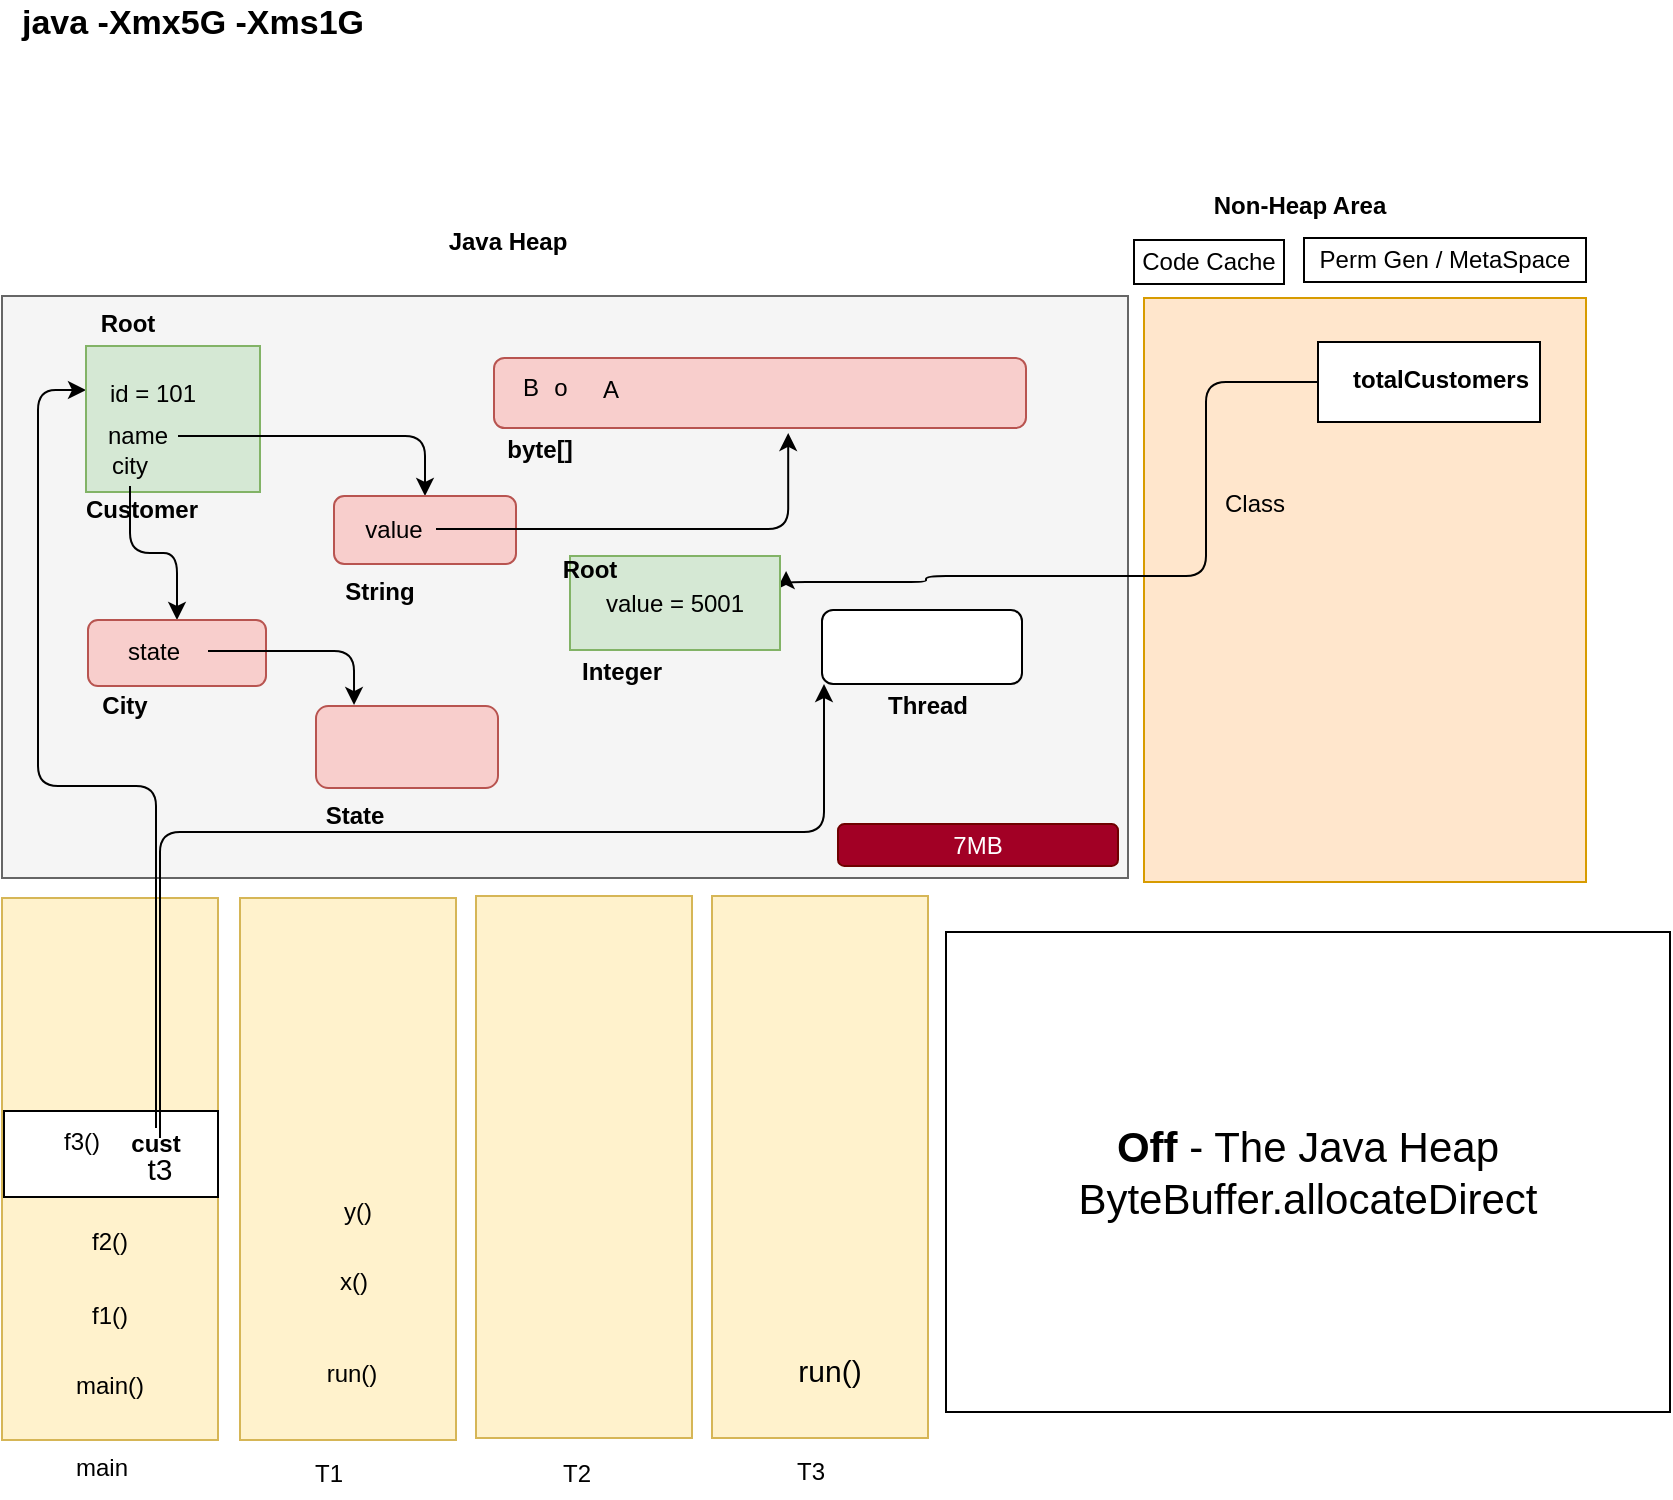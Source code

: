 <mxfile version="18.0.1" type="device" pages="9"><diagram id="_aOH7tMhLIJCi4zOKVMz" name="JVM"><mxGraphModel dx="1002" dy="730" grid="0" gridSize="10" guides="0" tooltips="1" connect="0" arrows="1" fold="1" page="1" pageScale="1" pageWidth="1169" pageHeight="827" math="0" shadow="0"><root><mxCell id="0"/><mxCell id="1" parent="0"/><mxCell id="mf7xWKiyVgu7ZV_wngL--5" value="" style="rounded=0;whiteSpace=wrap;html=1;fillColor=#fff2cc;strokeColor=#d6b656;" parent="1" vertex="1"><mxGeometry x="79" y="495" width="108" height="271" as="geometry"/></mxCell><mxCell id="mf7xWKiyVgu7ZV_wngL--15" value="" style="rounded=0;whiteSpace=wrap;html=1;" parent="1" vertex="1"><mxGeometry x="80" y="601.5" width="107" height="43" as="geometry"/></mxCell><mxCell id="mf7xWKiyVgu7ZV_wngL--1" value="" style="rounded=0;whiteSpace=wrap;html=1;fillColor=#f5f5f5;fontColor=#333333;strokeColor=#666666;" parent="1" vertex="1"><mxGeometry x="79" y="194" width="563" height="291" as="geometry"/></mxCell><mxCell id="mf7xWKiyVgu7ZV_wngL--2" value="Java Heap" style="text;html=1;strokeColor=none;fillColor=none;align=center;verticalAlign=middle;whiteSpace=wrap;rounded=0;fontStyle=1" parent="1" vertex="1"><mxGeometry x="286" y="152" width="92" height="30" as="geometry"/></mxCell><mxCell id="mf7xWKiyVgu7ZV_wngL--3" value="Non-Heap Area" style="text;html=1;strokeColor=none;fillColor=none;align=center;verticalAlign=middle;whiteSpace=wrap;rounded=0;fontStyle=1" parent="1" vertex="1"><mxGeometry x="639" y="134" width="178" height="30" as="geometry"/></mxCell><mxCell id="mf7xWKiyVgu7ZV_wngL--4" value="" style="rounded=0;whiteSpace=wrap;html=1;fillColor=#ffe6cc;strokeColor=#d79b00;" parent="1" vertex="1"><mxGeometry x="650" y="195" width="221" height="292" as="geometry"/></mxCell><mxCell id="mf7xWKiyVgu7ZV_wngL--6" value="main" style="text;html=1;strokeColor=none;fillColor=none;align=center;verticalAlign=middle;whiteSpace=wrap;rounded=0;" parent="1" vertex="1"><mxGeometry x="99" y="765" width="60" height="30" as="geometry"/></mxCell><mxCell id="mf7xWKiyVgu7ZV_wngL--7" value="" style="rounded=0;whiteSpace=wrap;html=1;fillColor=#fff2cc;strokeColor=#d6b656;" parent="1" vertex="1"><mxGeometry x="198" y="495" width="108" height="271" as="geometry"/></mxCell><mxCell id="mf7xWKiyVgu7ZV_wngL--8" value="T1" style="text;html=1;align=center;verticalAlign=middle;resizable=0;points=[];autosize=1;strokeColor=none;fillColor=none;" parent="1" vertex="1"><mxGeometry x="230" y="774" width="24" height="18" as="geometry"/></mxCell><mxCell id="mf7xWKiyVgu7ZV_wngL--9" value="" style="rounded=0;whiteSpace=wrap;html=1;fillColor=#fff2cc;strokeColor=#d6b656;" parent="1" vertex="1"><mxGeometry x="316" y="494" width="108" height="271" as="geometry"/></mxCell><mxCell id="mf7xWKiyVgu7ZV_wngL--10" value="T2" style="text;html=1;align=center;verticalAlign=middle;resizable=0;points=[];autosize=1;strokeColor=none;fillColor=none;" parent="1" vertex="1"><mxGeometry x="354" y="774" width="24" height="18" as="geometry"/></mxCell><mxCell id="mf7xWKiyVgu7ZV_wngL--11" value="main()" style="text;html=1;strokeColor=none;fillColor=none;align=center;verticalAlign=middle;whiteSpace=wrap;rounded=0;" parent="1" vertex="1"><mxGeometry x="103" y="724" width="60" height="30" as="geometry"/></mxCell><mxCell id="mf7xWKiyVgu7ZV_wngL--12" value="f1()" style="text;html=1;strokeColor=none;fillColor=none;align=center;verticalAlign=middle;whiteSpace=wrap;rounded=0;" parent="1" vertex="1"><mxGeometry x="103" y="689" width="60" height="30" as="geometry"/></mxCell><mxCell id="mf7xWKiyVgu7ZV_wngL--13" value="f2()" style="text;html=1;strokeColor=none;fillColor=none;align=center;verticalAlign=middle;whiteSpace=wrap;rounded=0;" parent="1" vertex="1"><mxGeometry x="103" y="652" width="60" height="30" as="geometry"/></mxCell><mxCell id="mf7xWKiyVgu7ZV_wngL--14" value="f3()" style="text;html=1;strokeColor=none;fillColor=none;align=center;verticalAlign=middle;whiteSpace=wrap;rounded=0;" parent="1" vertex="1"><mxGeometry x="89" y="595" width="60" height="43" as="geometry"/></mxCell><mxCell id="mf7xWKiyVgu7ZV_wngL--19" style="edgeStyle=orthogonalEdgeStyle;rounded=1;orthogonalLoop=1;jettySize=auto;html=1;" parent="1" source="mf7xWKiyVgu7ZV_wngL--16" target="mf7xWKiyVgu7ZV_wngL--17" edge="1"><mxGeometry relative="1" as="geometry"><Array as="points"><mxPoint x="156" y="439"/><mxPoint x="97" y="439"/><mxPoint x="97" y="241"/></Array></mxGeometry></mxCell><mxCell id="mf7xWKiyVgu7ZV_wngL--16" value="cust" style="text;html=1;strokeColor=none;fillColor=none;align=center;verticalAlign=middle;whiteSpace=wrap;rounded=0;fontStyle=1" parent="1" vertex="1"><mxGeometry x="138" y="610" width="36" height="16" as="geometry"/></mxCell><mxCell id="mf7xWKiyVgu7ZV_wngL--17" value="" style="rounded=0;whiteSpace=wrap;html=1;fillColor=#d5e8d4;strokeColor=#82b366;" parent="1" vertex="1"><mxGeometry x="121" y="219" width="87" height="73" as="geometry"/></mxCell><mxCell id="mf7xWKiyVgu7ZV_wngL--18" value="Customer" style="text;html=1;strokeColor=none;fillColor=none;align=center;verticalAlign=middle;whiteSpace=wrap;rounded=0;fontStyle=1" parent="1" vertex="1"><mxGeometry x="126" y="293" width="46" height="15" as="geometry"/></mxCell><mxCell id="mf7xWKiyVgu7ZV_wngL--21" value="id = 101" style="text;html=1;strokeColor=none;fillColor=none;align=center;verticalAlign=middle;whiteSpace=wrap;rounded=0;" parent="1" vertex="1"><mxGeometry x="125" y="233" width="59" height="20" as="geometry"/></mxCell><mxCell id="mf7xWKiyVgu7ZV_wngL--25" style="edgeStyle=orthogonalEdgeStyle;rounded=1;orthogonalLoop=1;jettySize=auto;html=1;" parent="1" source="mf7xWKiyVgu7ZV_wngL--22" target="mf7xWKiyVgu7ZV_wngL--23" edge="1"><mxGeometry relative="1" as="geometry"/></mxCell><mxCell id="mf7xWKiyVgu7ZV_wngL--22" value="name" style="text;html=1;strokeColor=none;fillColor=none;align=center;verticalAlign=middle;whiteSpace=wrap;rounded=0;" parent="1" vertex="1"><mxGeometry x="127" y="254" width="40" height="20" as="geometry"/></mxCell><mxCell id="mf7xWKiyVgu7ZV_wngL--23" value="" style="rounded=1;whiteSpace=wrap;html=1;fillColor=#f8cecc;strokeColor=#b85450;" parent="1" vertex="1"><mxGeometry x="245" y="294" width="91" height="34" as="geometry"/></mxCell><mxCell id="mf7xWKiyVgu7ZV_wngL--24" value="String" style="text;html=1;strokeColor=none;fillColor=none;align=center;verticalAlign=middle;whiteSpace=wrap;rounded=0;fontStyle=1" parent="1" vertex="1"><mxGeometry x="245" y="334" width="46" height="15" as="geometry"/></mxCell><mxCell id="mf7xWKiyVgu7ZV_wngL--28" style="edgeStyle=orthogonalEdgeStyle;rounded=1;orthogonalLoop=1;jettySize=auto;html=1;entryX=0.553;entryY=1.071;entryDx=0;entryDy=0;entryPerimeter=0;" parent="1" source="mf7xWKiyVgu7ZV_wngL--26" target="mf7xWKiyVgu7ZV_wngL--27" edge="1"><mxGeometry relative="1" as="geometry"/></mxCell><mxCell id="mf7xWKiyVgu7ZV_wngL--26" value="value" style="text;html=1;strokeColor=none;fillColor=none;align=center;verticalAlign=middle;whiteSpace=wrap;rounded=0;" parent="1" vertex="1"><mxGeometry x="254" y="303" width="42" height="15" as="geometry"/></mxCell><mxCell id="mf7xWKiyVgu7ZV_wngL--27" value="" style="rounded=1;whiteSpace=wrap;html=1;fillColor=#f8cecc;strokeColor=#b85450;" parent="1" vertex="1"><mxGeometry x="325" y="225" width="266" height="35" as="geometry"/></mxCell><mxCell id="mf7xWKiyVgu7ZV_wngL--29" value="B" style="text;html=1;strokeColor=none;fillColor=none;align=center;verticalAlign=middle;whiteSpace=wrap;rounded=0;" parent="1" vertex="1"><mxGeometry x="332" y="228" width="23" height="23" as="geometry"/></mxCell><mxCell id="mf7xWKiyVgu7ZV_wngL--30" value="o" style="text;html=1;strokeColor=none;fillColor=none;align=center;verticalAlign=middle;whiteSpace=wrap;rounded=0;" parent="1" vertex="1"><mxGeometry x="347" y="228" width="23" height="23" as="geometry"/></mxCell><mxCell id="mf7xWKiyVgu7ZV_wngL--31" value="A" style="text;html=1;strokeColor=none;fillColor=none;align=center;verticalAlign=middle;whiteSpace=wrap;rounded=0;" parent="1" vertex="1"><mxGeometry x="372" y="229" width="23" height="23" as="geometry"/></mxCell><mxCell id="mf7xWKiyVgu7ZV_wngL--32" value="byte[]" style="text;html=1;strokeColor=none;fillColor=none;align=center;verticalAlign=middle;whiteSpace=wrap;rounded=0;fontStyle=1" parent="1" vertex="1"><mxGeometry x="325" y="263" width="46" height="15" as="geometry"/></mxCell><mxCell id="mf7xWKiyVgu7ZV_wngL--41" value="" style="rounded=0;whiteSpace=wrap;html=1;" parent="1" vertex="1"><mxGeometry x="737" y="217" width="111" height="40" as="geometry"/></mxCell><mxCell id="mf7xWKiyVgu7ZV_wngL--42" value="Class" style="text;html=1;strokeColor=none;fillColor=none;align=center;verticalAlign=middle;whiteSpace=wrap;rounded=0;" parent="1" vertex="1"><mxGeometry x="679" y="288" width="53" height="20" as="geometry"/></mxCell><mxCell id="mf7xWKiyVgu7ZV_wngL--46" style="edgeStyle=orthogonalEdgeStyle;rounded=1;orthogonalLoop=1;jettySize=auto;html=1;entryX=1.029;entryY=0.16;entryDx=0;entryDy=0;entryPerimeter=0;" parent="1" source="mf7xWKiyVgu7ZV_wngL--41" target="mf7xWKiyVgu7ZV_wngL--47" edge="1"><mxGeometry relative="1" as="geometry"><Array as="points"><mxPoint x="681" y="334"/><mxPoint x="541" y="334"/><mxPoint x="541" y="337"/><mxPoint x="471" y="337"/></Array></mxGeometry></mxCell><mxCell id="mf7xWKiyVgu7ZV_wngL--43" value="totalCustomers" style="text;html=1;strokeColor=none;fillColor=none;align=center;verticalAlign=middle;whiteSpace=wrap;rounded=0;fontStyle=1" parent="1" vertex="1"><mxGeometry x="755" y="221" width="87" height="29" as="geometry"/></mxCell><mxCell id="mf7xWKiyVgu7ZV_wngL--47" value="value = 5001" style="rounded=0;whiteSpace=wrap;html=1;fillColor=#d5e8d4;strokeColor=#82b366;" parent="1" vertex="1"><mxGeometry x="363" y="324" width="105" height="47" as="geometry"/></mxCell><mxCell id="mf7xWKiyVgu7ZV_wngL--48" value="Integer" style="text;html=1;strokeColor=none;fillColor=none;align=center;verticalAlign=middle;whiteSpace=wrap;rounded=0;fontStyle=1" parent="1" vertex="1"><mxGeometry x="359" y="367" width="60" height="30" as="geometry"/></mxCell><mxCell id="mf7xWKiyVgu7ZV_wngL--52" style="edgeStyle=orthogonalEdgeStyle;rounded=1;orthogonalLoop=1;jettySize=auto;html=1;" parent="1" source="mf7xWKiyVgu7ZV_wngL--49" target="mf7xWKiyVgu7ZV_wngL--50" edge="1"><mxGeometry relative="1" as="geometry"/></mxCell><mxCell id="mf7xWKiyVgu7ZV_wngL--49" value="city" style="text;html=1;strokeColor=none;fillColor=none;align=center;verticalAlign=middle;whiteSpace=wrap;rounded=0;" parent="1" vertex="1"><mxGeometry x="123" y="269" width="40" height="20" as="geometry"/></mxCell><mxCell id="mf7xWKiyVgu7ZV_wngL--50" value="" style="rounded=1;whiteSpace=wrap;html=1;fillColor=#f8cecc;strokeColor=#b85450;" parent="1" vertex="1"><mxGeometry x="122" y="356" width="89" height="33" as="geometry"/></mxCell><mxCell id="mf7xWKiyVgu7ZV_wngL--51" value="State" style="text;html=1;strokeColor=none;fillColor=none;align=center;verticalAlign=middle;whiteSpace=wrap;rounded=0;fontStyle=1" parent="1" vertex="1"><mxGeometry x="238" y="445" width="35" height="17" as="geometry"/></mxCell><mxCell id="mf7xWKiyVgu7ZV_wngL--55" style="edgeStyle=orthogonalEdgeStyle;rounded=1;orthogonalLoop=1;jettySize=auto;html=1;entryX=0.209;entryY=-0.012;entryDx=0;entryDy=0;entryPerimeter=0;" parent="1" source="mf7xWKiyVgu7ZV_wngL--53" target="mf7xWKiyVgu7ZV_wngL--54" edge="1"><mxGeometry relative="1" as="geometry"/></mxCell><mxCell id="mf7xWKiyVgu7ZV_wngL--53" value="state" style="text;html=1;strokeColor=none;fillColor=none;align=center;verticalAlign=middle;whiteSpace=wrap;rounded=0;" parent="1" vertex="1"><mxGeometry x="128" y="363" width="54" height="17" as="geometry"/></mxCell><mxCell id="mf7xWKiyVgu7ZV_wngL--54" value="" style="rounded=1;whiteSpace=wrap;html=1;fillColor=#f8cecc;strokeColor=#b85450;" parent="1" vertex="1"><mxGeometry x="236" y="399" width="91" height="41" as="geometry"/></mxCell><mxCell id="mf7xWKiyVgu7ZV_wngL--56" value="City" style="text;html=1;strokeColor=none;fillColor=none;align=center;verticalAlign=middle;whiteSpace=wrap;rounded=0;fontStyle=1" parent="1" vertex="1"><mxGeometry x="123" y="390" width="35" height="17" as="geometry"/></mxCell><mxCell id="mf7xWKiyVgu7ZV_wngL--60" value="7MB" style="rounded=1;whiteSpace=wrap;html=1;fillColor=#a20025;fontColor=#ffffff;strokeColor=#6F0000;" parent="1" vertex="1"><mxGeometry x="497" y="458" width="140" height="21" as="geometry"/></mxCell><mxCell id="mf7xWKiyVgu7ZV_wngL--61" value="run()" style="text;html=1;strokeColor=none;fillColor=none;align=center;verticalAlign=middle;whiteSpace=wrap;rounded=0;" parent="1" vertex="1"><mxGeometry x="224" y="718" width="60" height="30" as="geometry"/></mxCell><mxCell id="mf7xWKiyVgu7ZV_wngL--62" value="x()" style="text;html=1;strokeColor=none;fillColor=none;align=center;verticalAlign=middle;whiteSpace=wrap;rounded=0;" parent="1" vertex="1"><mxGeometry x="225" y="672" width="60" height="30" as="geometry"/></mxCell><mxCell id="mf7xWKiyVgu7ZV_wngL--63" value="y()" style="text;html=1;strokeColor=none;fillColor=none;align=center;verticalAlign=middle;whiteSpace=wrap;rounded=0;" parent="1" vertex="1"><mxGeometry x="227" y="637" width="60" height="30" as="geometry"/></mxCell><mxCell id="mf7xWKiyVgu7ZV_wngL--64" value="Root" style="text;html=1;strokeColor=none;fillColor=none;align=center;verticalAlign=middle;whiteSpace=wrap;rounded=0;fontStyle=1" parent="1" vertex="1"><mxGeometry x="348" y="319" width="50" height="24" as="geometry"/></mxCell><mxCell id="mf7xWKiyVgu7ZV_wngL--65" value="Root" style="text;html=1;strokeColor=none;fillColor=none;align=center;verticalAlign=middle;whiteSpace=wrap;rounded=0;fontStyle=1" parent="1" vertex="1"><mxGeometry x="117" y="196" width="50" height="24" as="geometry"/></mxCell><mxCell id="mf7xWKiyVgu7ZV_wngL--74" value="java -Xmx5G -Xms1G" style="text;html=1;align=center;verticalAlign=middle;resizable=0;points=[];autosize=1;strokeColor=none;fillColor=none;fontStyle=1;fontSize=17;" parent="1" vertex="1"><mxGeometry x="83" y="46" width="181" height="24" as="geometry"/></mxCell><mxCell id="WkjE1OmrcXwxx-agk501-1" value="&lt;b&gt;Off&lt;/b&gt; - The Java Heap&lt;br&gt;ByteBuffer.allocateDirect" style="rounded=0;whiteSpace=wrap;html=1;fontSize=21;" parent="1" vertex="1"><mxGeometry x="551" y="512" width="362" height="240" as="geometry"/></mxCell><mxCell id="PuN6cJTosjOUy2XF1cII-1" value="Code Cache" style="rounded=0;whiteSpace=wrap;html=1;" parent="1" vertex="1"><mxGeometry x="645" y="166" width="75" height="22" as="geometry"/></mxCell><mxCell id="PuN6cJTosjOUy2XF1cII-2" value="Perm Gen / MetaSpace" style="rounded=0;whiteSpace=wrap;html=1;" parent="1" vertex="1"><mxGeometry x="730" y="165" width="141" height="22" as="geometry"/></mxCell><mxCell id="5XHx7COh2IqFY0PI6lME-1" value="" style="rounded=1;whiteSpace=wrap;html=1;fontSize=15;" parent="1" vertex="1"><mxGeometry x="489" y="351" width="100" height="37" as="geometry"/></mxCell><mxCell id="5XHx7COh2IqFY0PI6lME-4" style="edgeStyle=orthogonalEdgeStyle;rounded=1;orthogonalLoop=1;jettySize=auto;html=1;fontSize=15;" parent="1" source="5XHx7COh2IqFY0PI6lME-2" target="5XHx7COh2IqFY0PI6lME-1" edge="1"><mxGeometry relative="1" as="geometry"><Array as="points"><mxPoint x="158" y="462"/><mxPoint x="490" y="462"/></Array></mxGeometry></mxCell><mxCell id="5XHx7COh2IqFY0PI6lME-2" value="t3" style="text;html=1;strokeColor=none;fillColor=none;align=center;verticalAlign=middle;whiteSpace=wrap;rounded=0;fontSize=15;" parent="1" vertex="1"><mxGeometry x="128" y="615" width="60" height="30" as="geometry"/></mxCell><mxCell id="5XHx7COh2IqFY0PI6lME-5" value="Thread" style="text;html=1;strokeColor=none;fillColor=none;align=center;verticalAlign=middle;whiteSpace=wrap;rounded=0;fontStyle=1" parent="1" vertex="1"><mxGeometry x="512" y="384" width="60" height="30" as="geometry"/></mxCell><mxCell id="5XHx7COh2IqFY0PI6lME-6" value="" style="rounded=0;whiteSpace=wrap;html=1;fillColor=#fff2cc;strokeColor=#d6b656;" parent="1" vertex="1"><mxGeometry x="434" y="494" width="108" height="271" as="geometry"/></mxCell><mxCell id="5XHx7COh2IqFY0PI6lME-7" value="T3" style="text;html=1;align=center;verticalAlign=middle;resizable=0;points=[];autosize=1;strokeColor=none;fillColor=none;" parent="1" vertex="1"><mxGeometry x="471" y="773" width="24" height="18" as="geometry"/></mxCell><mxCell id="5XHx7COh2IqFY0PI6lME-8" value="run()" style="text;html=1;strokeColor=none;fillColor=none;align=center;verticalAlign=middle;whiteSpace=wrap;rounded=0;fontSize=15;" parent="1" vertex="1"><mxGeometry x="463" y="716" width="60" height="30" as="geometry"/></mxCell></root></mxGraphModel></diagram><diagram id="FqjEsy4EiaW3UTYWrzRO" name="generational-gc"><mxGraphModel dx="1002" dy="730" grid="0" gridSize="10" guides="0" tooltips="1" connect="0" arrows="1" fold="1" page="1" pageScale="1" pageWidth="1169" pageHeight="827" math="0" shadow="0"><root><mxCell id="0"/><mxCell id="1" parent="0"/><mxCell id="2vY9HH6QmVgYQv7Lm1SS-1" value="" style="rounded=0;whiteSpace=wrap;html=1;fillColor=#fff2cc;strokeColor=#d6b656;" parent="1" vertex="1"><mxGeometry x="96" y="440" width="108" height="271" as="geometry"/></mxCell><mxCell id="2vY9HH6QmVgYQv7Lm1SS-2" value="" style="rounded=0;whiteSpace=wrap;html=1;" parent="1" vertex="1"><mxGeometry x="97" y="546.5" width="107" height="43" as="geometry"/></mxCell><mxCell id="2vY9HH6QmVgYQv7Lm1SS-4" value="Java Heap" style="text;html=1;strokeColor=none;fillColor=none;align=center;verticalAlign=middle;whiteSpace=wrap;rounded=0;fontStyle=1" parent="1" vertex="1"><mxGeometry x="320" y="105" width="92" height="30" as="geometry"/></mxCell><mxCell id="2vY9HH6QmVgYQv7Lm1SS-5" value="Non-Heap Area" style="text;html=1;strokeColor=none;fillColor=none;align=center;verticalAlign=middle;whiteSpace=wrap;rounded=0;fontStyle=1" parent="1" vertex="1"><mxGeometry x="639" y="103" width="178" height="30" as="geometry"/></mxCell><mxCell id="2vY9HH6QmVgYQv7Lm1SS-6" value="" style="rounded=0;whiteSpace=wrap;html=1;fillColor=#ffe6cc;strokeColor=#d79b00;" parent="1" vertex="1"><mxGeometry x="667" y="140" width="159" height="292" as="geometry"/></mxCell><mxCell id="2vY9HH6QmVgYQv7Lm1SS-7" value="main" style="text;html=1;strokeColor=none;fillColor=none;align=center;verticalAlign=middle;whiteSpace=wrap;rounded=0;" parent="1" vertex="1"><mxGeometry x="116" y="710" width="60" height="30" as="geometry"/></mxCell><mxCell id="2vY9HH6QmVgYQv7Lm1SS-8" value="" style="rounded=0;whiteSpace=wrap;html=1;fillColor=#fff2cc;strokeColor=#d6b656;" parent="1" vertex="1"><mxGeometry x="215" y="440" width="108" height="271" as="geometry"/></mxCell><mxCell id="2vY9HH6QmVgYQv7Lm1SS-9" value="T1" style="text;html=1;align=center;verticalAlign=middle;resizable=0;points=[];autosize=1;strokeColor=none;fillColor=none;" parent="1" vertex="1"><mxGeometry x="247" y="719" width="24" height="18" as="geometry"/></mxCell><mxCell id="2vY9HH6QmVgYQv7Lm1SS-10" value="" style="rounded=0;whiteSpace=wrap;html=1;fillColor=#fff2cc;strokeColor=#d6b656;" parent="1" vertex="1"><mxGeometry x="333" y="439" width="108" height="271" as="geometry"/></mxCell><mxCell id="2vY9HH6QmVgYQv7Lm1SS-11" value="T2" style="text;html=1;align=center;verticalAlign=middle;resizable=0;points=[];autosize=1;strokeColor=none;fillColor=none;" parent="1" vertex="1"><mxGeometry x="371" y="719" width="24" height="18" as="geometry"/></mxCell><mxCell id="2vY9HH6QmVgYQv7Lm1SS-12" value="main()" style="text;html=1;strokeColor=none;fillColor=none;align=center;verticalAlign=middle;whiteSpace=wrap;rounded=0;" parent="1" vertex="1"><mxGeometry x="120" y="669" width="60" height="30" as="geometry"/></mxCell><mxCell id="2vY9HH6QmVgYQv7Lm1SS-13" value="f1()" style="text;html=1;strokeColor=none;fillColor=none;align=center;verticalAlign=middle;whiteSpace=wrap;rounded=0;" parent="1" vertex="1"><mxGeometry x="120" y="634" width="60" height="30" as="geometry"/></mxCell><mxCell id="2vY9HH6QmVgYQv7Lm1SS-14" value="f2()" style="text;html=1;strokeColor=none;fillColor=none;align=center;verticalAlign=middle;whiteSpace=wrap;rounded=0;" parent="1" vertex="1"><mxGeometry x="120" y="597" width="60" height="30" as="geometry"/></mxCell><mxCell id="2vY9HH6QmVgYQv7Lm1SS-15" value="f3()" style="text;html=1;strokeColor=none;fillColor=none;align=center;verticalAlign=middle;whiteSpace=wrap;rounded=0;" parent="1" vertex="1"><mxGeometry x="106" y="553" width="60" height="30" as="geometry"/></mxCell><mxCell id="2vY9HH6QmVgYQv7Lm1SS-17" value="cust" style="text;html=1;strokeColor=none;fillColor=none;align=center;verticalAlign=middle;whiteSpace=wrap;rounded=0;fontStyle=1" parent="1" vertex="1"><mxGeometry x="155" y="560" width="36" height="16" as="geometry"/></mxCell><mxCell id="2vY9HH6QmVgYQv7Lm1SS-32" value="" style="rounded=0;whiteSpace=wrap;html=1;" parent="1" vertex="1"><mxGeometry x="674" y="165" width="148" height="65" as="geometry"/></mxCell><mxCell id="2vY9HH6QmVgYQv7Lm1SS-33" value="Class" style="text;html=1;strokeColor=none;fillColor=none;align=center;verticalAlign=middle;whiteSpace=wrap;rounded=0;" parent="1" vertex="1"><mxGeometry x="676" y="231" width="53" height="20" as="geometry"/></mxCell><mxCell id="2vY9HH6QmVgYQv7Lm1SS-35" value="totalCustomers" style="text;html=1;strokeColor=none;fillColor=none;align=center;verticalAlign=middle;whiteSpace=wrap;rounded=0;fontStyle=1" parent="1" vertex="1"><mxGeometry x="695" y="178" width="87" height="29" as="geometry"/></mxCell><mxCell id="2vY9HH6QmVgYQv7Lm1SS-47" value="run()" style="text;html=1;strokeColor=none;fillColor=none;align=center;verticalAlign=middle;whiteSpace=wrap;rounded=0;" parent="1" vertex="1"><mxGeometry x="241" y="663" width="60" height="30" as="geometry"/></mxCell><mxCell id="2vY9HH6QmVgYQv7Lm1SS-48" value="x()" style="text;html=1;strokeColor=none;fillColor=none;align=center;verticalAlign=middle;whiteSpace=wrap;rounded=0;" parent="1" vertex="1"><mxGeometry x="242" y="617" width="60" height="30" as="geometry"/></mxCell><mxCell id="2vY9HH6QmVgYQv7Lm1SS-49" value="y()" style="text;html=1;strokeColor=none;fillColor=none;align=center;verticalAlign=middle;whiteSpace=wrap;rounded=0;fontStyle=1" parent="1" vertex="1"><mxGeometry x="244" y="582" width="60" height="30" as="geometry"/></mxCell><mxCell id="2vY9HH6QmVgYQv7Lm1SS-52" value="java -Xmx5G -Xms1G" style="text;html=1;align=center;verticalAlign=middle;resizable=0;points=[];autosize=1;strokeColor=none;fillColor=none;fontStyle=1;fontSize=17;" parent="1" vertex="1"><mxGeometry x="109" y="36" width="181" height="24" as="geometry"/></mxCell><mxCell id="2vY9HH6QmVgYQv7Lm1SS-54" value="" style="rounded=0;whiteSpace=wrap;html=1;fontSize=17;" parent="1" vertex="1"><mxGeometry x="96" y="142" width="563" height="290" as="geometry"/></mxCell><mxCell id="2vY9HH6QmVgYQv7Lm1SS-55" value="" style="rounded=0;whiteSpace=wrap;html=1;fontSize=17;" parent="1" vertex="1"><mxGeometry x="100" y="147" width="160" height="280" as="geometry"/></mxCell><mxCell id="2vY9HH6QmVgYQv7Lm1SS-56" value="" style="rounded=0;whiteSpace=wrap;html=1;fontSize=17;" parent="1" vertex="1"><mxGeometry x="263" y="147" width="392" height="280" as="geometry"/></mxCell><mxCell id="2vY9HH6QmVgYQv7Lm1SS-57" value="Young Generation (Minor GC)" style="text;html=1;strokeColor=none;fillColor=none;align=center;verticalAlign=middle;whiteSpace=wrap;rounded=0;fontSize=12;" parent="1" vertex="1"><mxGeometry x="128" y="154" width="104" height="30" as="geometry"/></mxCell><mxCell id="2vY9HH6QmVgYQv7Lm1SS-58" value="Tenured Generation (Major GC)" style="text;html=1;strokeColor=none;fillColor=none;align=center;verticalAlign=middle;whiteSpace=wrap;rounded=0;fontSize=12;" parent="1" vertex="1"><mxGeometry x="370" y="154" width="177" height="30" as="geometry"/></mxCell><mxCell id="2vY9HH6QmVgYQv7Lm1SS-59" value="" style="rounded=0;whiteSpace=wrap;html=1;fontSize=12;" parent="1" vertex="1"><mxGeometry x="106" y="187" width="60" height="236" as="geometry"/></mxCell><mxCell id="2vY9HH6QmVgYQv7Lm1SS-60" value="" style="rounded=0;whiteSpace=wrap;html=1;fontSize=12;" parent="1" vertex="1"><mxGeometry x="170" y="187" width="40" height="236" as="geometry"/></mxCell><mxCell id="2vY9HH6QmVgYQv7Lm1SS-61" value="" style="rounded=0;whiteSpace=wrap;html=1;fontSize=12;" parent="1" vertex="1"><mxGeometry x="215" y="187" width="40" height="236" as="geometry"/></mxCell><mxCell id="2vY9HH6QmVgYQv7Lm1SS-62" value="Eden" style="text;html=1;strokeColor=none;fillColor=none;align=center;verticalAlign=middle;whiteSpace=wrap;rounded=0;fontSize=12;" parent="1" vertex="1"><mxGeometry x="106" y="193" width="57" height="19" as="geometry"/></mxCell><mxCell id="2vY9HH6QmVgYQv7Lm1SS-63" value="S1" style="text;html=1;strokeColor=none;fillColor=none;align=center;verticalAlign=middle;whiteSpace=wrap;rounded=0;fontSize=12;" parent="1" vertex="1"><mxGeometry x="161.5" y="193" width="57" height="19" as="geometry"/></mxCell><mxCell id="2vY9HH6QmVgYQv7Lm1SS-64" value="S2" style="text;html=1;strokeColor=none;fillColor=none;align=center;verticalAlign=middle;whiteSpace=wrap;rounded=0;fontSize=12;" parent="1" vertex="1"><mxGeometry x="206.5" y="193" width="57" height="19" as="geometry"/></mxCell><mxCell id="2vY9HH6QmVgYQv7Lm1SS-83" value="" style="ellipse;whiteSpace=wrap;html=1;aspect=fixed;fontSize=12;" parent="1" vertex="1"><mxGeometry x="227" y="234" width="22" height="22" as="geometry"/></mxCell><mxCell id="2vY9HH6QmVgYQv7Lm1SS-84" value="" style="ellipse;whiteSpace=wrap;html=1;aspect=fixed;fontSize=12;" parent="1" vertex="1"><mxGeometry x="225" y="266" width="22" height="22" as="geometry"/></mxCell><mxCell id="2vY9HH6QmVgYQv7Lm1SS-85" value="" style="ellipse;whiteSpace=wrap;html=1;aspect=fixed;fontSize=12;" parent="1" vertex="1"><mxGeometry x="235" y="276" width="22" height="22" as="geometry"/></mxCell><mxCell id="2vY9HH6QmVgYQv7Lm1SS-86" value="" style="ellipse;whiteSpace=wrap;html=1;aspect=fixed;fontSize=12;" parent="1" vertex="1"><mxGeometry x="226" y="303" width="22" height="22" as="geometry"/></mxCell><mxCell id="2vY9HH6QmVgYQv7Lm1SS-87" value="" style="ellipse;whiteSpace=wrap;html=1;aspect=fixed;fontSize=12;" parent="1" vertex="1"><mxGeometry x="226" y="334" width="22" height="22" as="geometry"/></mxCell><mxCell id="2vY9HH6QmVgYQv7Lm1SS-88" value="" style="ellipse;whiteSpace=wrap;html=1;aspect=fixed;fontSize=12;" parent="1" vertex="1"><mxGeometry x="236" y="344" width="22" height="22" as="geometry"/></mxCell><mxCell id="2vY9HH6QmVgYQv7Lm1SS-89" value="" style="ellipse;whiteSpace=wrap;html=1;aspect=fixed;fontSize=12;" parent="1" vertex="1"><mxGeometry x="551" y="346" width="22" height="22" as="geometry"/></mxCell><mxCell id="2vY9HH6QmVgYQv7Lm1SS-90" value="" style="ellipse;whiteSpace=wrap;html=1;aspect=fixed;fontSize=12;" parent="1" vertex="1"><mxGeometry x="505" y="357" width="22" height="22" as="geometry"/></mxCell><mxCell id="2vY9HH6QmVgYQv7Lm1SS-91" value="" style="ellipse;whiteSpace=wrap;html=1;aspect=fixed;fontSize=12;" parent="1" vertex="1"><mxGeometry x="515" y="308" width="22" height="22" as="geometry"/></mxCell><mxCell id="2vY9HH6QmVgYQv7Lm1SS-92" value="" style="ellipse;whiteSpace=wrap;html=1;aspect=fixed;fontSize=12;" parent="1" vertex="1"><mxGeometry x="567" y="304" width="22" height="22" as="geometry"/></mxCell><mxCell id="2vY9HH6QmVgYQv7Lm1SS-93" value="" style="ellipse;whiteSpace=wrap;html=1;aspect=fixed;fontSize=12;" parent="1" vertex="1"><mxGeometry x="526" y="334" width="22" height="22" as="geometry"/></mxCell><mxCell id="Ri0HaDVmd4IyzquF5sjM-1" value="" style="rounded=0;whiteSpace=wrap;html=1;fontSize=21;" parent="1" vertex="1"><mxGeometry x="297" y="206" width="120" height="60" as="geometry"/></mxCell><mxCell id="Ri0HaDVmd4IyzquF5sjM-2" value="Counter" style="text;html=1;strokeColor=none;fillColor=none;align=center;verticalAlign=middle;whiteSpace=wrap;rounded=0;fontSize=15;" parent="1" vertex="1"><mxGeometry x="304" y="266" width="54" height="24" as="geometry"/></mxCell><mxCell id="Ri0HaDVmd4IyzquF5sjM-3" value="count = 51" style="text;html=1;strokeColor=none;fillColor=none;align=center;verticalAlign=middle;whiteSpace=wrap;rounded=0;fontSize=14;fontStyle=0" parent="1" vertex="1"><mxGeometry x="310" y="215" width="73" height="25" as="geometry"/></mxCell><mxCell id="Ri0HaDVmd4IyzquF5sjM-4" value="" style="rounded=0;whiteSpace=wrap;html=1;fontSize=14;" parent="1" vertex="1"><mxGeometry x="531" y="508" width="220" height="150" as="geometry"/></mxCell><mxCell id="Ri0HaDVmd4IyzquF5sjM-5" value="Processor" style="text;html=1;align=center;verticalAlign=middle;resizable=0;points=[];autosize=1;strokeColor=none;fillColor=none;fontSize=14;" parent="1" vertex="1"><mxGeometry x="464" y="447" width="73" height="21" as="geometry"/></mxCell><mxCell id="Ri0HaDVmd4IyzquF5sjM-6" value="Core-1" style="ellipse;whiteSpace=wrap;html=1;aspect=fixed;fontSize=14;" parent="1" vertex="1"><mxGeometry x="568" y="522" width="55" height="55" as="geometry"/></mxCell><mxCell id="Ri0HaDVmd4IyzquF5sjM-7" value="Core-2" style="ellipse;whiteSpace=wrap;html=1;aspect=fixed;fontSize=14;" parent="1" vertex="1"><mxGeometry x="655" y="525" width="55" height="55" as="geometry"/></mxCell><mxCell id="Ri0HaDVmd4IyzquF5sjM-8" value="Core-3" style="ellipse;whiteSpace=wrap;html=1;aspect=fixed;fontSize=14;" parent="1" vertex="1"><mxGeometry x="571" y="594" width="55" height="55" as="geometry"/></mxCell><mxCell id="Ri0HaDVmd4IyzquF5sjM-9" value="Core-4" style="ellipse;whiteSpace=wrap;html=1;aspect=fixed;fontSize=14;" parent="1" vertex="1"><mxGeometry x="654" y="592" width="55" height="55" as="geometry"/></mxCell><mxCell id="Ri0HaDVmd4IyzquF5sjM-10" value="&lt;font style=&quot;font-size: 12px;&quot;&gt;64 Bit Register&lt;/font&gt;" style="rounded=1;whiteSpace=wrap;html=1;fontSize=14;" parent="1" vertex="1"><mxGeometry x="531" y="467" width="219" height="21" as="geometry"/></mxCell><mxCell id="Ri0HaDVmd4IyzquF5sjM-11" value="A L U" style="rounded=1;whiteSpace=wrap;html=1;fontSize=12;horizontal=0;" parent="1" vertex="1"><mxGeometry x="777" y="480" width="61" height="177" as="geometry"/></mxCell><mxCell id="Ri0HaDVmd4IyzquF5sjM-12" value="Control Unit" style="rounded=1;whiteSpace=wrap;html=1;fontSize=12;horizontal=0;" parent="1" vertex="1"><mxGeometry x="465" y="482" width="61" height="177" as="geometry"/></mxCell><mxCell id="Ri0HaDVmd4IyzquF5sjM-13" value="Hard Disk" style="rounded=1;whiteSpace=wrap;html=1;fontSize=12;" parent="1" vertex="1"><mxGeometry x="839" y="138" width="120" height="60" as="geometry"/></mxCell><mxCell id="Ri0HaDVmd4IyzquF5sjM-14" value="Pen Drive" style="rounded=1;whiteSpace=wrap;html=1;fontSize=12;" parent="1" vertex="1"><mxGeometry x="839" y="214" width="120" height="60" as="geometry"/></mxCell><mxCell id="Ri0HaDVmd4IyzquF5sjM-15" value="50" style="text;html=1;align=center;verticalAlign=middle;resizable=0;points=[];autosize=1;strokeColor=none;fillColor=none;fontSize=12;" parent="1" vertex="1"><mxGeometry x="681" y="469" width="24" height="18" as="geometry"/></mxCell><mxCell id="Ri0HaDVmd4IyzquF5sjM-16" value="iadd" style="text;html=1;align=center;verticalAlign=middle;resizable=0;points=[];autosize=1;strokeColor=none;fillColor=none;fontSize=12;" parent="1" vertex="1"><mxGeometry x="702" y="468" width="33" height="18" as="geometry"/></mxCell><mxCell id="Ri0HaDVmd4IyzquF5sjM-17" value="51" style="text;html=1;align=center;verticalAlign=middle;resizable=0;points=[];autosize=1;strokeColor=none;fillColor=none;fontSize=12;" parent="1" vertex="1"><mxGeometry x="730" y="468" width="24" height="18" as="geometry"/></mxCell><mxCell id="Ri0HaDVmd4IyzquF5sjM-18" value="L3" style="rounded=1;whiteSpace=wrap;html=1;fontSize=12;" parent="1" vertex="1"><mxGeometry x="722" y="495" width="37" height="25" as="geometry"/></mxCell><mxCell id="Ri0HaDVmd4IyzquF5sjM-19" value="L2" style="rounded=1;whiteSpace=wrap;html=1;fontSize=12;" parent="1" vertex="1"><mxGeometry x="557" y="518" width="37" height="25" as="geometry"/></mxCell><mxCell id="Ri0HaDVmd4IyzquF5sjM-20" value="L2" style="rounded=1;whiteSpace=wrap;html=1;fontSize=12;" parent="1" vertex="1"><mxGeometry x="652" y="515" width="37" height="25" as="geometry"/></mxCell><mxCell id="Ri0HaDVmd4IyzquF5sjM-21" value="L2" style="rounded=1;whiteSpace=wrap;html=1;fontSize=12;" parent="1" vertex="1"><mxGeometry x="592" y="588" width="37" height="25" as="geometry"/></mxCell><mxCell id="Ri0HaDVmd4IyzquF5sjM-22" value="L2" style="rounded=1;whiteSpace=wrap;html=1;fontSize=12;" parent="1" vertex="1"><mxGeometry x="676" y="584" width="37" height="25" as="geometry"/></mxCell><mxCell id="Ri0HaDVmd4IyzquF5sjM-23" value="cache miss" style="text;html=1;align=center;verticalAlign=middle;resizable=0;points=[];autosize=1;strokeColor=none;fillColor=none;fontSize=12;" parent="1" vertex="1"><mxGeometry x="867" y="454" width="70" height="18" as="geometry"/></mxCell><mxCell id="Ri0HaDVmd4IyzquF5sjM-24" value="" style="rounded=1;whiteSpace=wrap;html=1;fontSize=12;fillColor=#a20025;fontColor=#ffffff;strokeColor=#6F0000;" parent="1" vertex="1"><mxGeometry x="612" y="511" width="6" height="74" as="geometry"/></mxCell><mxCell id="Ri0HaDVmd4IyzquF5sjM-25" value="" style="rounded=1;whiteSpace=wrap;html=1;fontSize=12;fillColor=#a20025;fontColor=#ffffff;strokeColor=#6F0000;" parent="1" vertex="1"><mxGeometry x="696" y="511" width="6" height="74" as="geometry"/></mxCell><mxCell id="XpLjhR8YAU08QxWo0hXy-1" value="Copy Collector" style="text;html=1;align=center;verticalAlign=middle;resizable=0;points=[];autosize=1;strokeColor=none;fillColor=none;" parent="1" vertex="1"><mxGeometry x="128" y="116" width="89" height="18" as="geometry"/></mxCell><mxCell id="XpLjhR8YAU08QxWo0hXy-2" value="Mark Sweep" style="text;html=1;align=center;verticalAlign=middle;resizable=0;points=[];autosize=1;strokeColor=none;fillColor=none;" parent="1" vertex="1"><mxGeometry x="485" y="116" width="77" height="18" as="geometry"/></mxCell><mxCell id="ozgxPObD0wiUhhroNrgf-1" value="byteCode of HitCounter" style="rounded=0;whiteSpace=wrap;html=1;" parent="1" vertex="1"><mxGeometry x="673" y="282" width="148" height="65" as="geometry"/></mxCell><mxCell id="ozgxPObD0wiUhhroNrgf-2" value="Class" style="text;html=1;strokeColor=none;fillColor=none;align=center;verticalAlign=middle;whiteSpace=wrap;rounded=0;" parent="1" vertex="1"><mxGeometry x="675" y="348" width="53" height="20" as="geometry"/></mxCell></root></mxGraphModel></diagram><diagram id="HkXGaoOHmIEFLRVWTRFT" name="Monitor"><mxGraphModel dx="1002" dy="730" grid="1" gridSize="10" guides="1" tooltips="1" connect="1" arrows="1" fold="1" page="1" pageScale="1" pageWidth="1169" pageHeight="827" math="0" shadow="0"><root><mxCell id="0"/><mxCell id="1" parent="0"/><mxCell id="2FyldR6TBMUiQOBTdBgm-1" value="" style="rounded=0;whiteSpace=wrap;html=1;" parent="1" vertex="1"><mxGeometry x="610" y="140" width="120" height="190" as="geometry"/></mxCell><mxCell id="voiR2j1a8NunsOeWfvH2-1" value="" style="rounded=0;whiteSpace=wrap;html=1;" parent="1" vertex="1"><mxGeometry x="350" y="210" width="270" height="190" as="geometry"/></mxCell><mxCell id="voiR2j1a8NunsOeWfvH2-2" value="wait()" style="endArrow=none;html=1;rounded=0;" parent="1" edge="1"><mxGeometry width="50" height="50" relative="1" as="geometry"><mxPoint x="644.5" y="320" as="sourcePoint"/><mxPoint x="644.5" y="170" as="targetPoint"/></mxGeometry></mxCell><mxCell id="voiR2j1a8NunsOeWfvH2-3" value="" style="rounded=0;whiteSpace=wrap;html=1;" parent="1" vertex="1"><mxGeometry x="240" y="150" width="120" height="190" as="geometry"/></mxCell><mxCell id="voiR2j1a8NunsOeWfvH2-4" value="Entry Set" style="text;html=1;align=center;verticalAlign=middle;resizable=0;points=[];autosize=1;strokeColor=none;fillColor=none;" parent="1" vertex="1"><mxGeometry x="230" y="120" width="70" height="20" as="geometry"/></mxCell><mxCell id="voiR2j1a8NunsOeWfvH2-5" value="" style="endArrow=none;dashed=1;html=1;dashPattern=1 3;strokeWidth=2;rounded=0;" parent="1" edge="1"><mxGeometry width="50" height="50" relative="1" as="geometry"><mxPoint x="670" y="230" as="sourcePoint"/><mxPoint x="720" y="180" as="targetPoint"/></mxGeometry></mxCell><mxCell id="2FyldR6TBMUiQOBTdBgm-6" value="producer" style="edgeLabel;html=1;align=center;verticalAlign=middle;resizable=0;points=[];fontSize=15;" parent="voiR2j1a8NunsOeWfvH2-5" vertex="1" connectable="0"><mxGeometry x="0.502" y="4" relative="1" as="geometry"><mxPoint as="offset"/></mxGeometry></mxCell><mxCell id="voiR2j1a8NunsOeWfvH2-6" value="" style="endArrow=none;dashed=1;html=1;dashPattern=1 3;strokeWidth=2;rounded=0;" parent="1" edge="1"><mxGeometry width="50" height="50" relative="1" as="geometry"><mxPoint x="267.5" y="260" as="sourcePoint"/><mxPoint x="317.5" y="210" as="targetPoint"/><Array as="points"><mxPoint x="282.5" y="240"/></Array></mxGeometry></mxCell><mxCell id="voiR2j1a8NunsOeWfvH2-7" value="" style="endArrow=none;dashed=1;html=1;dashPattern=1 3;strokeWidth=2;rounded=0;" parent="1" edge="1"><mxGeometry width="50" height="50" relative="1" as="geometry"><mxPoint x="277.5" y="270" as="sourcePoint"/><mxPoint x="327.5" y="220" as="targetPoint"/></mxGeometry></mxCell><mxCell id="voiR2j1a8NunsOeWfvH2-8" value="" style="endArrow=none;dashed=1;html=1;dashPattern=1 3;strokeWidth=2;rounded=0;" parent="1" edge="1"><mxGeometry width="50" height="50" relative="1" as="geometry"><mxPoint x="287.5" y="280" as="sourcePoint"/><mxPoint x="337.5" y="230" as="targetPoint"/></mxGeometry></mxCell><mxCell id="voiR2j1a8NunsOeWfvH2-9" value="consumer" style="endArrow=none;dashed=1;html=1;dashPattern=1 3;strokeWidth=2;rounded=0;" parent="1" edge="1"><mxGeometry width="50" height="50" relative="1" as="geometry"><mxPoint x="297.5" y="305" as="sourcePoint"/><mxPoint x="347.5" y="255" as="targetPoint"/><Array as="points"/></mxGeometry></mxCell><mxCell id="voiR2j1a8NunsOeWfvH2-10" value="Blocked State" style="text;html=1;align=center;verticalAlign=middle;resizable=0;points=[];autosize=1;strokeColor=none;fillColor=none;rotation=90;fontStyle=1;fontSize=15;" parent="1" vertex="1"><mxGeometry x="170" y="235" width="110" height="20" as="geometry"/></mxCell><mxCell id="voiR2j1a8NunsOeWfvH2-11" value="localCount ?" style="text;html=1;align=center;verticalAlign=middle;resizable=0;points=[];autosize=1;strokeColor=none;fillColor=none;" parent="1" vertex="1"><mxGeometry x="420" y="100" width="80" height="20" as="geometry"/></mxCell><mxCell id="voiR2j1a8NunsOeWfvH2-12" value="Windows OS" style="rounded=0;whiteSpace=wrap;html=1;" parent="1" vertex="1"><mxGeometry x="710" y="480" width="300" height="120" as="geometry"/></mxCell><mxCell id="voiR2j1a8NunsOeWfvH2-13" value="Run Queue" style="rounded=0;whiteSpace=wrap;html=1;" parent="1" vertex="1"><mxGeometry x="730" y="495" width="50" height="90" as="geometry"/></mxCell><mxCell id="voiR2j1a8NunsOeWfvH2-14" value="" style="rounded=0;whiteSpace=wrap;html=1;" parent="1" vertex="1"><mxGeometry x="710" y="620" width="300" height="80" as="geometry"/></mxCell><mxCell id="voiR2j1a8NunsOeWfvH2-15" value="Processor" style="rounded=1;whiteSpace=wrap;html=1;" parent="1" vertex="1"><mxGeometry x="720" y="635" width="80" height="55" as="geometry"/></mxCell><mxCell id="voiR2j1a8NunsOeWfvH2-16" value="Scheduler" style="rounded=0;whiteSpace=wrap;html=1;" parent="1" vertex="1"><mxGeometry x="900" y="495" width="100" height="40" as="geometry"/></mxCell><mxCell id="2FyldR6TBMUiQOBTdBgm-2" value="Wait Set" style="text;html=1;align=center;verticalAlign=middle;resizable=0;points=[];autosize=1;strokeColor=none;fillColor=none;fontSize=15;" parent="1" vertex="1"><mxGeometry x="610" y="110" width="70" height="20" as="geometry"/></mxCell><mxCell id="2FyldR6TBMUiQOBTdBgm-4" value="synchronized put()" style="text;html=1;align=center;verticalAlign=middle;resizable=0;points=[];autosize=1;strokeColor=none;fillColor=none;fontSize=15;" parent="1" vertex="1"><mxGeometry x="370" y="180" width="140" height="20" as="geometry"/></mxCell><mxCell id="2FyldR6TBMUiQOBTdBgm-5" value="WAITING State" style="text;html=1;align=center;verticalAlign=middle;resizable=0;points=[];autosize=1;strokeColor=none;fillColor=none;rotation=90;fontStyle=1;fontSize=15;" parent="1" vertex="1"><mxGeometry x="695" y="225" width="120" height="20" as="geometry"/></mxCell><mxCell id="2FyldR6TBMUiQOBTdBgm-7" value="" style="rounded=0;whiteSpace=wrap;html=1;" parent="1" vertex="1"><mxGeometry x="350" y="445" width="270" height="190" as="geometry"/></mxCell><mxCell id="2FyldR6TBMUiQOBTdBgm-8" value="synchronized take()" style="text;html=1;align=center;verticalAlign=middle;resizable=0;points=[];autosize=1;strokeColor=none;fillColor=none;fontSize=15;" parent="1" vertex="1"><mxGeometry x="350" y="414" width="150" height="20" as="geometry"/></mxCell><mxCell id="9VrqenZfy9JYzrRRwEps-1" value="wait()" style="endArrow=none;html=1;rounded=0;" parent="1" edge="1"><mxGeometry width="50" height="50" relative="1" as="geometry"><mxPoint x="695" y="320" as="sourcePoint"/><mxPoint x="695" y="170" as="targetPoint"/></mxGeometry></mxCell><mxCell id="9VrqenZfy9JYzrRRwEps-2" value="wait()" style="endArrow=none;html=1;rounded=0;" parent="1" edge="1"><mxGeometry width="50" height="50" relative="1" as="geometry"><mxPoint x="720" y="320" as="sourcePoint"/><mxPoint x="720" y="170" as="targetPoint"/></mxGeometry></mxCell></root></mxGraphModel></diagram><diagram id="lyxIT9WUPL--pGWmKuaZ" name="Producer &amp; Consumer"><mxGraphModel dx="1002" dy="730" grid="0" gridSize="10" guides="0" tooltips="1" connect="0" arrows="1" fold="1" page="1" pageScale="1" pageWidth="1169" pageHeight="827" math="0" shadow="0"><root><mxCell id="0"/><mxCell id="1" parent="0"/><mxCell id="YpZkg1cQ4TkIfg57L6Zn-9" value="" style="rounded=0;whiteSpace=wrap;html=1;fontSize=15;" parent="1" vertex="1"><mxGeometry x="130" y="295" width="440" height="65" as="geometry"/></mxCell><mxCell id="YpZkg1cQ4TkIfg57L6Zn-1" value="" style="rounded=0;whiteSpace=wrap;html=1;fontSize=15;" parent="1" vertex="1"><mxGeometry x="130" y="80" width="440" height="180" as="geometry"/></mxCell><mxCell id="YpZkg1cQ4TkIfg57L6Zn-2" value="Hyundai Motors Manufacturing Unit" style="text;html=1;strokeColor=none;fillColor=none;align=center;verticalAlign=middle;whiteSpace=wrap;rounded=0;fontSize=15;fontStyle=1" parent="1" vertex="1"><mxGeometry x="140" y="110" width="130" height="30" as="geometry"/></mxCell><mxCell id="YpZkg1cQ4TkIfg57L6Zn-3" value="" style="shape=mxgraph.signs.transportation.car_4;html=1;pointerEvents=1;fillColor=#000000;strokeColor=none;verticalLabelPosition=bottom;verticalAlign=top;align=center;fontSize=15;" parent="1" vertex="1"><mxGeometry x="186" y="305" width="50" height="50" as="geometry"/></mxCell><mxCell id="YpZkg1cQ4TkIfg57L6Zn-4" value="" style="shape=mxgraph.signs.transportation.car_4;html=1;pointerEvents=1;fillColor=#000000;strokeColor=none;verticalLabelPosition=bottom;verticalAlign=top;align=center;fontSize=15;" parent="1" vertex="1"><mxGeometry x="256" y="305" width="50" height="50" as="geometry"/></mxCell><mxCell id="YpZkg1cQ4TkIfg57L6Zn-5" value="" style="shape=mxgraph.signs.transportation.car_4;html=1;pointerEvents=1;fillColor=#000000;strokeColor=none;verticalLabelPosition=bottom;verticalAlign=top;align=center;fontSize=15;" parent="1" vertex="1"><mxGeometry x="455" y="305" width="50" height="50" as="geometry"/></mxCell><mxCell id="YpZkg1cQ4TkIfg57L6Zn-6" value="" style="shape=mxgraph.signs.transportation.car_4;html=1;pointerEvents=1;fillColor=#000000;strokeColor=none;verticalLabelPosition=bottom;verticalAlign=top;align=center;fontSize=15;" parent="1" vertex="1"><mxGeometry x="316" y="305" width="50" height="50" as="geometry"/></mxCell><mxCell id="YpZkg1cQ4TkIfg57L6Zn-7" value="" style="shape=mxgraph.signs.transportation.car_4;html=1;pointerEvents=1;fillColor=#000000;strokeColor=none;verticalLabelPosition=bottom;verticalAlign=top;align=center;fontSize=15;" parent="1" vertex="1"><mxGeometry x="383" y="305" width="50" height="50" as="geometry"/></mxCell><mxCell id="YpZkg1cQ4TkIfg57L6Zn-10" value="Shopfloor" style="text;html=1;strokeColor=none;fillColor=none;align=center;verticalAlign=middle;whiteSpace=wrap;rounded=0;fontSize=15;fontStyle=1" parent="1" vertex="1"><mxGeometry x="428" y="266" width="60" height="30" as="geometry"/></mxCell><mxCell id="YpZkg1cQ4TkIfg57L6Zn-13" value="500 cars" style="text;html=1;align=center;verticalAlign=middle;resizable=0;points=[];autosize=1;strokeColor=none;fillColor=none;fontSize=15;" parent="1" vertex="1"><mxGeometry x="500" y="271" width="68" height="22" as="geometry"/></mxCell><mxCell id="YpZkg1cQ4TkIfg57L6Zn-14" value="" style="strokeWidth=2;html=1;shape=mxgraph.lean_mapping.truck_shipment;fontSize=15;" parent="1" vertex="1"><mxGeometry x="131" y="398" width="97" height="77" as="geometry"/></mxCell><mxCell id="YpZkg1cQ4TkIfg57L6Zn-15" value="2x per&#10;Week" style="text;fontSize=12;verticalAlign=middle;html=1;align=center;whiteSpace=wrap;" parent="YpZkg1cQ4TkIfg57L6Zn-14" vertex="1"><mxGeometry width="58.2" height="61.6" as="geometry"/></mxCell><mxCell id="YpZkg1cQ4TkIfg57L6Zn-16" value="" style="strokeWidth=2;html=1;shape=mxgraph.lean_mapping.truck_shipment;fontSize=15;" parent="1" vertex="1"><mxGeometry x="263" y="400" width="97" height="77" as="geometry"/></mxCell><mxCell id="YpZkg1cQ4TkIfg57L6Zn-17" value="2x per&#10;Week" style="text;fontSize=12;verticalAlign=middle;html=1;align=center;whiteSpace=wrap;" parent="YpZkg1cQ4TkIfg57L6Zn-16" vertex="1"><mxGeometry width="58.2" height="61.6" as="geometry"/></mxCell><mxCell id="YpZkg1cQ4TkIfg57L6Zn-20" value="" style="strokeWidth=2;html=1;shape=mxgraph.lean_mapping.truck_shipment;fontSize=15;" parent="1" vertex="1"><mxGeometry x="385" y="403" width="97" height="77" as="geometry"/></mxCell><mxCell id="YpZkg1cQ4TkIfg57L6Zn-21" value="2x per&#10;Week" style="text;fontSize=12;verticalAlign=middle;html=1;align=center;whiteSpace=wrap;" parent="YpZkg1cQ4TkIfg57L6Zn-20" vertex="1"><mxGeometry width="58.2" height="61.6" as="geometry"/></mxCell><mxCell id="YpZkg1cQ4TkIfg57L6Zn-22" value="" style="strokeWidth=2;html=1;shape=mxgraph.lean_mapping.truck_shipment;fontSize=15;" parent="1" vertex="1"><mxGeometry x="500" y="407" width="97" height="77" as="geometry"/></mxCell><mxCell id="YpZkg1cQ4TkIfg57L6Zn-23" value="2x per&#10;Week" style="text;fontSize=12;verticalAlign=middle;html=1;align=center;whiteSpace=wrap;" parent="YpZkg1cQ4TkIfg57L6Zn-22" vertex="1"><mxGeometry width="58.2" height="61.6" as="geometry"/></mxCell><mxCell id="YpZkg1cQ4TkIfg57L6Zn-24" value="Producer" style="text;html=1;align=center;verticalAlign=middle;resizable=0;points=[];autosize=1;strokeColor=none;fillColor=none;fontSize=15;" parent="1" vertex="1"><mxGeometry x="499" y="53" width="71" height="22" as="geometry"/></mxCell><mxCell id="YpZkg1cQ4TkIfg57L6Zn-25" value="Consumers" style="rounded=1;whiteSpace=wrap;html=1;fontSize=15;" parent="1" vertex="1"><mxGeometry x="127" y="491" width="468" height="30" as="geometry"/></mxCell><mxCell id="YpZkg1cQ4TkIfg57L6Zn-26" value="wait : when the shopfloor is full" style="text;html=1;align=center;verticalAlign=middle;resizable=0;points=[];autosize=1;strokeColor=none;fillColor=none;fontSize=15;" parent="1" vertex="1"><mxGeometry x="579" y="159" width="215" height="22" as="geometry"/></mxCell><mxCell id="YpZkg1cQ4TkIfg57L6Zn-27" value="wait : when the shopfloor is empty" style="text;html=1;align=center;verticalAlign=middle;resizable=0;points=[];autosize=1;strokeColor=none;fillColor=none;fontSize=15;" parent="1" vertex="1"><mxGeometry x="224" y="533" width="236" height="22" as="geometry"/></mxCell><mxCell id="o2kW-PLAeRWG9ypx3T_Z-1" style="edgeStyle=orthogonalEdgeStyle;rounded=1;orthogonalLoop=1;jettySize=auto;html=1;fontSize=15;" parent="1" source="YpZkg1cQ4TkIfg57L6Zn-15" target="YpZkg1cQ4TkIfg57L6Zn-1" edge="1"><mxGeometry relative="1" as="geometry"><Array as="points"><mxPoint x="25" y="429"/><mxPoint x="25" y="221"/></Array></mxGeometry></mxCell></root></mxGraphModel></diagram><diagram id="Oo136-YcgHCxJRz-PtdE" name="app-servers"><mxGraphModel dx="1002" dy="730" grid="0" gridSize="10" guides="1" tooltips="1" connect="1" arrows="1" fold="1" page="1" pageScale="1" pageWidth="1169" pageHeight="827" math="0" shadow="0"><root><mxCell id="0"/><mxCell id="1" parent="0"/><mxCell id="qSH_GeU1KIN4zA1vBRPR-1" value="TOMCAT" style="rounded=0;whiteSpace=wrap;html=1;fontSize=15;horizontal=0;" parent="1" vertex="1"><mxGeometry x="244" y="115" width="122" height="417" as="geometry"/></mxCell><mxCell id="qSH_GeU1KIN4zA1vBRPR-3" style="edgeStyle=orthogonalEdgeStyle;rounded=1;orthogonalLoop=1;jettySize=auto;html=1;fontSize=15;" parent="1" source="qSH_GeU1KIN4zA1vBRPR-2" target="qSH_GeU1KIN4zA1vBRPR-1" edge="1"><mxGeometry relative="1" as="geometry"/></mxCell><mxCell id="qSH_GeU1KIN4zA1vBRPR-10" value="r1" style="edgeLabel;html=1;align=center;verticalAlign=middle;resizable=0;points=[];fontSize=15;" parent="qSH_GeU1KIN4zA1vBRPR-3" vertex="1" connectable="0"><mxGeometry x="-0.064" y="-1" relative="1" as="geometry"><mxPoint y="1" as="offset"/></mxGeometry></mxCell><mxCell id="qSH_GeU1KIN4zA1vBRPR-2" value="Browser" style="rounded=1;whiteSpace=wrap;html=1;fontSize=15;" parent="1" vertex="1"><mxGeometry x="29" y="255" width="120" height="60" as="geometry"/></mxCell><mxCell id="qSH_GeU1KIN4zA1vBRPR-4" value="150 Threads&lt;br&gt;in ThreadPool" style="rounded=0;whiteSpace=wrap;html=1;fontSize=15;" parent="1" vertex="1"><mxGeometry x="252" y="131" width="107" height="46" as="geometry"/></mxCell><mxCell id="qSH_GeU1KIN4zA1vBRPR-5" value="RestController" style="rounded=0;whiteSpace=wrap;html=1;fontSize=15;" parent="1" vertex="1"><mxGeometry x="504" y="230" width="120" height="60" as="geometry"/></mxCell><mxCell id="eHKhzAgk__gFJOMpSbPY-2" style="edgeStyle=orthogonalEdgeStyle;rounded=1;orthogonalLoop=1;jettySize=auto;html=1;entryX=0.25;entryY=0;entryDx=0;entryDy=0;fontSize=15;" parent="1" source="qSH_GeU1KIN4zA1vBRPR-6" target="qSH_GeU1KIN4zA1vBRPR-7" edge="1"><mxGeometry relative="1" as="geometry"/></mxCell><mxCell id="eHKhzAgk__gFJOMpSbPY-5" style="edgeStyle=orthogonalEdgeStyle;rounded=1;orthogonalLoop=1;jettySize=auto;html=1;fontSize=15;" parent="1" source="qSH_GeU1KIN4zA1vBRPR-6" target="eHKhzAgk__gFJOMpSbPY-4" edge="1"><mxGeometry relative="1" as="geometry"/></mxCell><mxCell id="qSH_GeU1KIN4zA1vBRPR-6" value="Service" style="rounded=0;whiteSpace=wrap;html=1;fontSize=15;" parent="1" vertex="1"><mxGeometry x="653" y="230" width="120" height="60" as="geometry"/></mxCell><mxCell id="qSH_GeU1KIN4zA1vBRPR-7" value="DAO" style="rounded=0;whiteSpace=wrap;html=1;fontSize=15;" parent="1" vertex="1"><mxGeometry x="653" y="335" width="120" height="60" as="geometry"/></mxCell><mxCell id="qSH_GeU1KIN4zA1vBRPR-8" value="Repository" style="rounded=0;whiteSpace=wrap;html=1;fontSize=15;" parent="1" vertex="1"><mxGeometry x="507" y="335" width="120" height="60" as="geometry"/></mxCell><mxCell id="qSH_GeU1KIN4zA1vBRPR-9" value="" style="shape=cylinder3;whiteSpace=wrap;html=1;boundedLbl=1;backgroundOutline=1;size=15;fontSize=15;" parent="1" vertex="1"><mxGeometry x="702" y="517" width="60" height="80" as="geometry"/></mxCell><mxCell id="qSH_GeU1KIN4zA1vBRPR-11" value="t1 is executing request : r1 (con1)" style="rounded=1;whiteSpace=wrap;html=1;fontSize=15;fillColor=#fff2cc;strokeColor=#d6b656;" parent="1" vertex="1"><mxGeometry x="388" y="156" width="455" height="30" as="geometry"/></mxCell><mxCell id="qSH_GeU1KIN4zA1vBRPR-13" style="edgeStyle=orthogonalEdgeStyle;rounded=1;orthogonalLoop=1;jettySize=auto;html=1;entryX=0;entryY=0.75;entryDx=0;entryDy=0;fontSize=15;" parent="1" source="qSH_GeU1KIN4zA1vBRPR-12" target="qSH_GeU1KIN4zA1vBRPR-1" edge="1"><mxGeometry relative="1" as="geometry"/></mxCell><mxCell id="qSH_GeU1KIN4zA1vBRPR-15" value="r2" style="edgeLabel;html=1;align=center;verticalAlign=middle;resizable=0;points=[];fontSize=15;" parent="qSH_GeU1KIN4zA1vBRPR-13" vertex="1" connectable="0"><mxGeometry x="-0.528" y="1" relative="1" as="geometry"><mxPoint as="offset"/></mxGeometry></mxCell><mxCell id="qSH_GeU1KIN4zA1vBRPR-12" value="Browser" style="rounded=1;whiteSpace=wrap;html=1;fontSize=15;" parent="1" vertex="1"><mxGeometry x="29" y="370" width="120" height="60" as="geometry"/></mxCell><mxCell id="qSH_GeU1KIN4zA1vBRPR-14" value="t2 is executing request : r2 (con2)" style="rounded=1;whiteSpace=wrap;html=1;fontSize=15;" parent="1" vertex="1"><mxGeometry x="386" y="110" width="455" height="30" as="geometry"/></mxCell><mxCell id="qSH_GeU1KIN4zA1vBRPR-16" value="Filter" style="rounded=1;whiteSpace=wrap;html=1;fontSize=15;horizontal=0;" parent="1" vertex="1"><mxGeometry x="396" y="228" width="46" height="307" as="geometry"/></mxCell><mxCell id="qSH_GeU1KIN4zA1vBRPR-17" value="HitCounter&lt;br&gt;sync" style="rounded=1;whiteSpace=wrap;html=1;fontSize=15;" parent="1" vertex="1"><mxGeometry x="510" y="437" width="120" height="60" as="geometry"/></mxCell><mxCell id="eHKhzAgk__gFJOMpSbPY-1" value="@Transactional" style="text;html=1;align=center;verticalAlign=middle;resizable=0;points=[];autosize=1;strokeColor=none;fillColor=none;fontSize=15;" parent="1" vertex="1"><mxGeometry x="750" y="233" width="115" height="22" as="geometry"/></mxCell><mxCell id="eHKhzAgk__gFJOMpSbPY-4" value="DAO" style="rounded=0;whiteSpace=wrap;html=1;fontSize=15;" parent="1" vertex="1"><mxGeometry x="781" y="335" width="120" height="60" as="geometry"/></mxCell><mxCell id="eHKhzAgk__gFJOMpSbPY-6" value="Connection Pool" style="rounded=0;whiteSpace=wrap;html=1;fontSize=15;" parent="1" vertex="1"><mxGeometry x="386" y="55" width="128" height="46" as="geometry"/></mxCell></root></mxGraphModel></diagram><diagram id="sGtGBOcBqeocY19-FY9e" name="p-c-lock-api"><mxGraphModel dx="1002" dy="730" grid="1" gridSize="10" guides="1" tooltips="1" connect="1" arrows="1" fold="1" page="1" pageScale="1" pageWidth="1169" pageHeight="827" math="0" shadow="0"><root><mxCell id="0"/><mxCell id="1" parent="0"/><mxCell id="lBAJxQgB6Mb4NtYZMFCt-1" value="" style="rounded=1;whiteSpace=wrap;html=1;" parent="1" vertex="1"><mxGeometry x="400" y="240" width="170" height="300" as="geometry"/></mxCell><mxCell id="lBAJxQgB6Mb4NtYZMFCt-2" value="t3 &amp;gt; ds.print()" style="rounded=0;whiteSpace=wrap;html=1;" parent="1" vertex="1"><mxGeometry x="320" y="210" width="120" height="60" as="geometry"/></mxCell><mxCell id="lBAJxQgB6Mb4NtYZMFCt-3" value="t2 &amp;gt; was awaiting()&lt;br&gt;-- signal" style="rounded=0;whiteSpace=wrap;html=1;" parent="1" vertex="1"><mxGeometry x="550" y="210" width="120" height="60" as="geometry"/></mxCell></root></mxGraphModel></diagram><diagram id="fJbKNdglrKDPKbykqgvU" name="count-down-latch"><mxGraphModel dx="1002" dy="730" grid="1" gridSize="10" guides="1" tooltips="1" connect="1" arrows="1" fold="1" page="1" pageScale="1" pageWidth="1169" pageHeight="827" math="0" shadow="0"><root><mxCell id="0"/><mxCell id="1" parent="0"/><mxCell id="bPV1Q2vHB6GjN1z35ZDb-19" style="edgeStyle=orthogonalEdgeStyle;rounded=0;orthogonalLoop=1;jettySize=auto;html=1;entryX=0.8;entryY=0.993;entryDx=0;entryDy=0;entryPerimeter=0;" parent="1" source="bPV1Q2vHB6GjN1z35ZDb-1" target="bPV1Q2vHB6GjN1z35ZDb-17" edge="1"><mxGeometry relative="1" as="geometry"><Array as="points"><mxPoint x="540" y="340"/><mxPoint x="866" y="340"/></Array></mxGeometry></mxCell><mxCell id="bPV1Q2vHB6GjN1z35ZDb-20" value="encode(mp4)&amp;nbsp;" style="edgeLabel;html=1;align=center;verticalAlign=middle;resizable=0;points=[];" parent="bPV1Q2vHB6GjN1z35ZDb-19" vertex="1" connectable="0"><mxGeometry x="-0.254" relative="1" as="geometry"><mxPoint x="-50" as="offset"/></mxGeometry></mxCell><mxCell id="bPV1Q2vHB6GjN1z35ZDb-26" value="5 seconds" style="edgeLabel;html=1;align=center;verticalAlign=middle;resizable=0;points=[];" parent="bPV1Q2vHB6GjN1z35ZDb-19" vertex="1" connectable="0"><mxGeometry x="-0.195" relative="1" as="geometry"><mxPoint x="24" as="offset"/></mxGeometry></mxCell><mxCell id="bPV1Q2vHB6GjN1z35ZDb-30" style="edgeStyle=orthogonalEdgeStyle;rounded=0;orthogonalLoop=1;jettySize=auto;html=1;" parent="1" source="bPV1Q2vHB6GjN1z35ZDb-1" target="bPV1Q2vHB6GjN1z35ZDb-29" edge="1"><mxGeometry relative="1" as="geometry"><Array as="points"><mxPoint x="530" y="350"/><mxPoint x="410" y="350"/></Array></mxGeometry></mxCell><mxCell id="bPV1Q2vHB6GjN1z35ZDb-31" value="available = true" style="edgeLabel;html=1;align=center;verticalAlign=middle;resizable=0;points=[];" parent="bPV1Q2vHB6GjN1z35ZDb-30" vertex="1" connectable="0"><mxGeometry x="0.295" y="2" relative="1" as="geometry"><mxPoint as="offset"/></mxGeometry></mxCell><mxCell id="bPV1Q2vHB6GjN1z35ZDb-1" value="Application Server" style="rounded=0;whiteSpace=wrap;html=1;" parent="1" vertex="1"><mxGeometry x="480" y="250" width="120" height="60" as="geometry"/></mxCell><mxCell id="bPV1Q2vHB6GjN1z35ZDb-12" style="edgeStyle=orthogonalEdgeStyle;rounded=0;orthogonalLoop=1;jettySize=auto;html=1;entryX=0.083;entryY=0;entryDx=0;entryDy=0;entryPerimeter=0;" parent="1" source="bPV1Q2vHB6GjN1z35ZDb-2" target="bPV1Q2vHB6GjN1z35ZDb-11" edge="1"><mxGeometry relative="1" as="geometry"><Array as="points"><mxPoint x="730" y="200"/></Array></mxGeometry></mxCell><mxCell id="bPV1Q2vHB6GjN1z35ZDb-14" value=".mov" style="edgeLabel;html=1;align=center;verticalAlign=middle;resizable=0;points=[];" parent="bPV1Q2vHB6GjN1z35ZDb-12" vertex="1" connectable="0"><mxGeometry x="-0.116" y="1" relative="1" as="geometry"><mxPoint as="offset"/></mxGeometry></mxCell><mxCell id="bPV1Q2vHB6GjN1z35ZDb-2" value="windows" style="rounded=1;whiteSpace=wrap;html=1;" parent="1" vertex="1"><mxGeometry x="200" y="200" width="120" height="60" as="geometry"/></mxCell><mxCell id="bPV1Q2vHB6GjN1z35ZDb-3" value="" style="rounded=1;whiteSpace=wrap;html=1;" parent="1" vertex="1"><mxGeometry x="230" y="310" width="50" height="80" as="geometry"/></mxCell><mxCell id="bPV1Q2vHB6GjN1z35ZDb-6" value="iOS" style="rounded=1;whiteSpace=wrap;html=1;" parent="1" vertex="1"><mxGeometry x="230" y="414" width="50" height="80" as="geometry"/></mxCell><mxCell id="bPV1Q2vHB6GjN1z35ZDb-7" value="webm" style="text;html=1;align=center;verticalAlign=middle;resizable=0;points=[];autosize=1;strokeColor=none;fillColor=none;" parent="1" vertex="1"><mxGeometry x="420" y="120" width="50" height="20" as="geometry"/></mxCell><mxCell id="bPV1Q2vHB6GjN1z35ZDb-8" value="mp4" style="text;html=1;align=center;verticalAlign=middle;resizable=0;points=[];autosize=1;strokeColor=none;fillColor=none;" parent="1" vertex="1"><mxGeometry x="495" y="120" width="40" height="20" as="geometry"/></mxCell><mxCell id="bPV1Q2vHB6GjN1z35ZDb-9" value=".ogg" style="text;html=1;align=center;verticalAlign=middle;resizable=0;points=[];autosize=1;strokeColor=none;fillColor=none;" parent="1" vertex="1"><mxGeometry x="560" y="120" width="40" height="20" as="geometry"/></mxCell><mxCell id="bPV1Q2vHB6GjN1z35ZDb-10" value=".mov" style="text;html=1;align=center;verticalAlign=middle;resizable=0;points=[];autosize=1;strokeColor=none;fillColor=none;" parent="1" vertex="1"><mxGeometry x="630" y="120" width="40" height="20" as="geometry"/></mxCell><mxCell id="bPV1Q2vHB6GjN1z35ZDb-11" value="AWS - S3" style="rounded=1;whiteSpace=wrap;html=1;" parent="1" vertex="1"><mxGeometry x="720" y="220" width="120" height="60" as="geometry"/></mxCell><mxCell id="bPV1Q2vHB6GjN1z35ZDb-18" style="edgeStyle=orthogonalEdgeStyle;rounded=0;orthogonalLoop=1;jettySize=auto;html=1;entryX=-0.017;entryY=0.627;entryDx=0;entryDy=0;entryPerimeter=0;" parent="1" source="bPV1Q2vHB6GjN1z35ZDb-13" target="bPV1Q2vHB6GjN1z35ZDb-1" edge="1"><mxGeometry relative="1" as="geometry"/></mxCell><mxCell id="bPV1Q2vHB6GjN1z35ZDb-13" value="file - fileURL" style="rounded=1;whiteSpace=wrap;html=1;" parent="1" vertex="1"><mxGeometry x="260" y="250" width="70" height="30" as="geometry"/></mxCell><mxCell id="bPV1Q2vHB6GjN1z35ZDb-15" value=".mov" style="text;html=1;align=center;verticalAlign=middle;resizable=0;points=[];autosize=1;strokeColor=none;fillColor=none;" parent="1" vertex="1"><mxGeometry x="730" y="290" width="40" height="20" as="geometry"/></mxCell><mxCell id="bPV1Q2vHB6GjN1z35ZDb-17" value="Zencoder" style="rounded=1;whiteSpace=wrap;html=1;" parent="1" vertex="1"><mxGeometry x="770" y="100" width="120" height="60" as="geometry"/></mxCell><mxCell id="bPV1Q2vHB6GjN1z35ZDb-22" style="edgeStyle=orthogonalEdgeStyle;rounded=0;orthogonalLoop=1;jettySize=auto;html=1;entryX=0.8;entryY=0.993;entryDx=0;entryDy=0;entryPerimeter=0;" parent="1" edge="1"><mxGeometry relative="1" as="geometry"><mxPoint x="550" y="340.21" as="sourcePoint"/><mxPoint x="876" y="189.79" as="targetPoint"/><Array as="points"><mxPoint x="550" y="370.21"/><mxPoint x="876" y="370.21"/></Array></mxGeometry></mxCell><mxCell id="bPV1Q2vHB6GjN1z35ZDb-23" value="encode(webm)&amp;nbsp;" style="edgeLabel;html=1;align=center;verticalAlign=middle;resizable=0;points=[];" parent="bPV1Q2vHB6GjN1z35ZDb-22" vertex="1" connectable="0"><mxGeometry x="-0.254" relative="1" as="geometry"><mxPoint x="-50" as="offset"/></mxGeometry></mxCell><mxCell id="bPV1Q2vHB6GjN1z35ZDb-27" value="10 seconds" style="edgeLabel;html=1;align=center;verticalAlign=middle;resizable=0;points=[];" parent="bPV1Q2vHB6GjN1z35ZDb-22" vertex="1" connectable="0"><mxGeometry x="-0.163" relative="1" as="geometry"><mxPoint as="offset"/></mxGeometry></mxCell><mxCell id="bPV1Q2vHB6GjN1z35ZDb-24" style="edgeStyle=orthogonalEdgeStyle;rounded=0;orthogonalLoop=1;jettySize=auto;html=1;entryX=0.8;entryY=0.993;entryDx=0;entryDy=0;entryPerimeter=0;" parent="1" edge="1"><mxGeometry relative="1" as="geometry"><mxPoint x="560" y="360.2" as="sourcePoint"/><mxPoint x="886" y="209.78" as="targetPoint"/><Array as="points"><mxPoint x="560" y="390.2"/><mxPoint x="886" y="390.2"/></Array></mxGeometry></mxCell><mxCell id="bPV1Q2vHB6GjN1z35ZDb-25" value="encode(ogg)&amp;nbsp;" style="edgeLabel;html=1;align=center;verticalAlign=middle;resizable=0;points=[];" parent="bPV1Q2vHB6GjN1z35ZDb-24" vertex="1" connectable="0"><mxGeometry x="-0.254" relative="1" as="geometry"><mxPoint x="-50" as="offset"/></mxGeometry></mxCell><mxCell id="bPV1Q2vHB6GjN1z35ZDb-28" value="7 seconds" style="edgeLabel;html=1;align=center;verticalAlign=middle;resizable=0;points=[];" parent="bPV1Q2vHB6GjN1z35ZDb-24" vertex="1" connectable="0"><mxGeometry x="0.035" y="-1" relative="1" as="geometry"><mxPoint as="offset"/></mxGeometry></mxCell><mxCell id="bPV1Q2vHB6GjN1z35ZDb-29" value="" style="shape=cylinder3;whiteSpace=wrap;html=1;boundedLbl=1;backgroundOutline=1;size=15;" parent="1" vertex="1"><mxGeometry x="380" y="400" width="60" height="80" as="geometry"/></mxCell></root></mxGraphModel></diagram><diagram id="x4Wq-GO5cOu3X2-vIWqD" name="semaphore-use-case"><mxGraphModel dx="1002" dy="730" grid="0" gridSize="10" guides="1" tooltips="1" connect="1" arrows="1" fold="1" page="1" pageScale="1" pageWidth="1169" pageHeight="827" math="0" shadow="0"><root><mxCell id="0"/><mxCell id="1" parent="0"/><mxCell id="QkgLRKUxQ5X2_VGmfmIi-1" value="" style="rounded=0;whiteSpace=wrap;html=1;" parent="1" vertex="1"><mxGeometry x="320" y="200" width="400" height="270" as="geometry"/></mxCell><mxCell id="QkgLRKUxQ5X2_VGmfmIi-17" value="" style="rounded=1;whiteSpace=wrap;html=1;" parent="1" vertex="1"><mxGeometry x="328" y="417" width="350" height="40" as="geometry"/></mxCell><mxCell id="QkgLRKUxQ5X2_VGmfmIi-15" value="" style="rounded=1;whiteSpace=wrap;html=1;" parent="1" vertex="1"><mxGeometry x="330" y="350" width="350" height="40" as="geometry"/></mxCell><mxCell id="QkgLRKUxQ5X2_VGmfmIi-2" value="tomcat (thread pool)" style="text;html=1;align=center;verticalAlign=middle;resizable=0;points=[];autosize=1;strokeColor=none;fillColor=none;" parent="1" vertex="1"><mxGeometry x="315" y="170" width="118" height="18" as="geometry"/></mxCell><mxCell id="QkgLRKUxQ5X2_VGmfmIi-3" value="" style="rounded=1;whiteSpace=wrap;html=1;" parent="1" vertex="1"><mxGeometry x="337" y="240" width="180" height="80" as="geometry"/></mxCell><mxCell id="QkgLRKUxQ5X2_VGmfmIi-4" value="&lt;meta charset=&quot;utf-8&quot;&gt;&lt;span style=&quot;color: rgb(0, 0, 0); font-family: Helvetica; font-size: 12px; font-style: normal; font-variant-ligatures: normal; font-variant-caps: normal; font-weight: 400; letter-spacing: normal; orphans: 2; text-align: center; text-indent: 0px; text-transform: none; widows: 2; word-spacing: 0px; -webkit-text-stroke-width: 0px; background-color: rgb(248, 249, 250); text-decoration-thickness: initial; text-decoration-style: initial; text-decoration-color: initial; float: none; display: inline !important;&quot;&gt;Connection Pool&lt;/span&gt;" style="text;whiteSpace=wrap;html=1;" parent="1" vertex="1"><mxGeometry x="337" y="210" width="110" height="30" as="geometry"/></mxCell><mxCell id="QkgLRKUxQ5X2_VGmfmIi-7" value="c1" style="ellipse;whiteSpace=wrap;html=1;aspect=fixed;" parent="1" vertex="1"><mxGeometry x="412" y="355" width="30" height="30" as="geometry"/></mxCell><mxCell id="QkgLRKUxQ5X2_VGmfmIi-9" value="c2" style="ellipse;whiteSpace=wrap;html=1;aspect=fixed;" parent="1" vertex="1"><mxGeometry x="406" y="422" width="30" height="30" as="geometry"/></mxCell><mxCell id="QkgLRKUxQ5X2_VGmfmIi-10" value="" style="rounded=1;whiteSpace=wrap;html=1;" parent="1" vertex="1"><mxGeometry x="40" y="280" width="120" height="60" as="geometry"/></mxCell><mxCell id="QkgLRKUxQ5X2_VGmfmIi-12" style="edgeStyle=orthogonalEdgeStyle;rounded=1;orthogonalLoop=1;jettySize=auto;html=1;entryX=-0.01;entryY=0.526;entryDx=0;entryDy=0;entryPerimeter=0;" parent="1" source="QkgLRKUxQ5X2_VGmfmIi-11" target="QkgLRKUxQ5X2_VGmfmIi-1" edge="1"><mxGeometry relative="1" as="geometry"/></mxCell><mxCell id="QkgLRKUxQ5X2_VGmfmIi-16" style="edgeStyle=orthogonalEdgeStyle;rounded=1;orthogonalLoop=1;jettySize=auto;html=1;entryX=-0.007;entryY=0.896;entryDx=0;entryDy=0;entryPerimeter=0;" parent="1" source="QkgLRKUxQ5X2_VGmfmIi-11" target="QkgLRKUxQ5X2_VGmfmIi-1" edge="1"><mxGeometry relative="1" as="geometry"/></mxCell><mxCell id="QkgLRKUxQ5X2_VGmfmIi-11" value="" style="rounded=1;whiteSpace=wrap;html=1;" parent="1" vertex="1"><mxGeometry x="60" y="370" width="60" height="90" as="geometry"/></mxCell><mxCell id="QkgLRKUxQ5X2_VGmfmIi-19" style="edgeStyle=orthogonalEdgeStyle;rounded=1;orthogonalLoop=1;jettySize=auto;html=1;entryX=1;entryY=0.25;entryDx=0;entryDy=0;" parent="1" source="QkgLRKUxQ5X2_VGmfmIi-18" target="QkgLRKUxQ5X2_VGmfmIi-3" edge="1"><mxGeometry relative="1" as="geometry"/></mxCell><mxCell id="QkgLRKUxQ5X2_VGmfmIi-18" value="wait" style="rounded=1;whiteSpace=wrap;html=1;" parent="1" vertex="1"><mxGeometry x="580" y="276" width="130" height="31" as="geometry"/></mxCell></root></mxGraphModel></diagram><diagram id="eCgEvz54dct0T1s0ngkw" name="fork-join-pool"><mxGraphModel dx="1002" dy="730" grid="0" gridSize="10" guides="1" tooltips="1" connect="1" arrows="1" fold="1" page="1" pageScale="1" pageWidth="1169" pageHeight="827" math="0" shadow="0"><root><mxCell id="0"/><mxCell id="1" parent="0"/><mxCell id="OEtOLs2K53bSx6FlxWso-1" value="Task" style="rounded=0;whiteSpace=wrap;html=1;fillColor=#fff2cc;strokeColor=#d6b656;" parent="1" vertex="1"><mxGeometry x="373" y="201" width="246" height="44" as="geometry"/></mxCell><mxCell id="OEtOLs2K53bSx6FlxWso-2" value="T1" style="rounded=0;whiteSpace=wrap;html=1;fillColor=#fff2cc;strokeColor=#d6b656;" parent="1" vertex="1"><mxGeometry x="311" y="258" width="140" height="28" as="geometry"/></mxCell><mxCell id="OEtOLs2K53bSx6FlxWso-4" value="T1.1" style="rounded=0;whiteSpace=wrap;html=1;fillColor=#fff2cc;strokeColor=#d6b656;" parent="1" vertex="1"><mxGeometry x="208" y="284" width="153" height="40" as="geometry"/></mxCell><mxCell id="OEtOLs2K53bSx6FlxWso-6" value="" style="rounded=0;whiteSpace=wrap;html=1;fillColor=#fff2cc;strokeColor=#d6b656;" parent="1" vertex="1"><mxGeometry x="547" y="284" width="203" height="43" as="geometry"/></mxCell><mxCell id="OEtOLs2K53bSx6FlxWso-9" value="T2" style="rounded=0;whiteSpace=wrap;html=1;fillColor=#fff2cc;strokeColor=#d6b656;" parent="1" vertex="1"><mxGeometry x="631" y="263" width="147" height="27" as="geometry"/></mxCell><mxCell id="OEtOLs2K53bSx6FlxWso-10" value="T1.2" style="rounded=0;whiteSpace=wrap;html=1;fillColor=#fff2cc;strokeColor=#d6b656;" parent="1" vertex="1"><mxGeometry x="369" y="281" width="153" height="40" as="geometry"/></mxCell><mxCell id="OEtOLs2K53bSx6FlxWso-11" value="" style="rounded=0;whiteSpace=wrap;html=1;fillColor=#fff2cc;strokeColor=#d6b656;" parent="1" vertex="1"><mxGeometry x="770" y="282.5" width="203" height="43" as="geometry"/></mxCell><mxCell id="OEtOLs2K53bSx6FlxWso-12" value="t1.1.1" style="rounded=0;whiteSpace=wrap;html=1;fillColor=#fff2cc;strokeColor=#d6b656;" parent="1" vertex="1"><mxGeometry x="99" y="342" width="153" height="40" as="geometry"/></mxCell><mxCell id="OEtOLs2K53bSx6FlxWso-13" value="T1.1.2" style="rounded=0;whiteSpace=wrap;html=1;fillColor=#fff2cc;strokeColor=#d6b656;" parent="1" vertex="1"><mxGeometry x="262" y="342" width="153" height="40" as="geometry"/></mxCell><mxCell id="OEtOLs2K53bSx6FlxWso-14" value="ForkJoinPool (Threads :&amp;nbsp; total number of cores on my machine : &lt;b&gt;10&lt;/b&gt;)" style="rounded=0;whiteSpace=wrap;html=1;fillColor=#dae8fc;strokeColor=#6c8ebf;fontSize=15;" parent="1" vertex="1"><mxGeometry x="202" y="80" width="614" height="64" as="geometry"/></mxCell><mxCell id="OEtOLs2K53bSx6FlxWso-15" value="T1" style="rounded=1;whiteSpace=wrap;html=1;fontSize=15;" parent="1" vertex="1"><mxGeometry x="785" y="44" width="241" height="45" as="geometry"/></mxCell><mxCell id="OEtOLs2K53bSx6FlxWso-16" value="T2" style="rounded=1;whiteSpace=wrap;html=1;fontSize=15;" parent="1" vertex="1"><mxGeometry x="785" y="102" width="241" height="45" as="geometry"/></mxCell><mxCell id="OEtOLs2K53bSx6FlxWso-17" value="T3" style="rounded=1;whiteSpace=wrap;html=1;fontSize=15;" parent="1" vertex="1"><mxGeometry x="785" y="166" width="241" height="45" as="geometry"/></mxCell><mxCell id="OEtOLs2K53bSx6FlxWso-18" value="T1 Queue" style="rounded=0;whiteSpace=wrap;html=1;fontSize=15;" parent="1" vertex="1"><mxGeometry x="960" y="32" width="112" height="28" as="geometry"/></mxCell><mxCell id="OEtOLs2K53bSx6FlxWso-19" value="T2 Queue" style="rounded=0;whiteSpace=wrap;html=1;fontSize=15;" parent="1" vertex="1"><mxGeometry x="971" y="98" width="112" height="28" as="geometry"/></mxCell><mxCell id="OEtOLs2K53bSx6FlxWso-20" value="T3 Queue" style="rounded=0;whiteSpace=wrap;html=1;fontSize=15;" parent="1" vertex="1"><mxGeometry x="973" y="159" width="112" height="28" as="geometry"/></mxCell><mxCell id="OEtOLs2K53bSx6FlxWso-21" value="Common Queue" style="rounded=0;whiteSpace=wrap;html=1;fontSize=15;" parent="1" vertex="1"><mxGeometry x="176" y="126" width="331" height="50" as="geometry"/></mxCell><mxCell id="OEtOLs2K53bSx6FlxWso-22" value="Work-Stealing Algorithm" style="text;html=1;align=center;verticalAlign=middle;resizable=0;points=[];autosize=1;strokeColor=none;fillColor=none;fontSize=15;fontStyle=1" parent="1" vertex="1"><mxGeometry x="198" y="32" width="185" height="22" as="geometry"/></mxCell></root></mxGraphModel></diagram></mxfile>